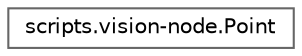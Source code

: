 digraph "Graphical Class Hierarchy"
{
 // LATEX_PDF_SIZE
  bgcolor="transparent";
  edge [fontname=Helvetica,fontsize=10,labelfontname=Helvetica,labelfontsize=10];
  node [fontname=Helvetica,fontsize=10,shape=box,height=0.2,width=0.4];
  rankdir="LR";
  Node0 [id="Node000000",label="scripts.vision-node.Point",height=0.2,width=0.4,color="grey40", fillcolor="white", style="filled",URL="$classscripts_1_1vision-node_1_1Point.html",tooltip=" "];
}
